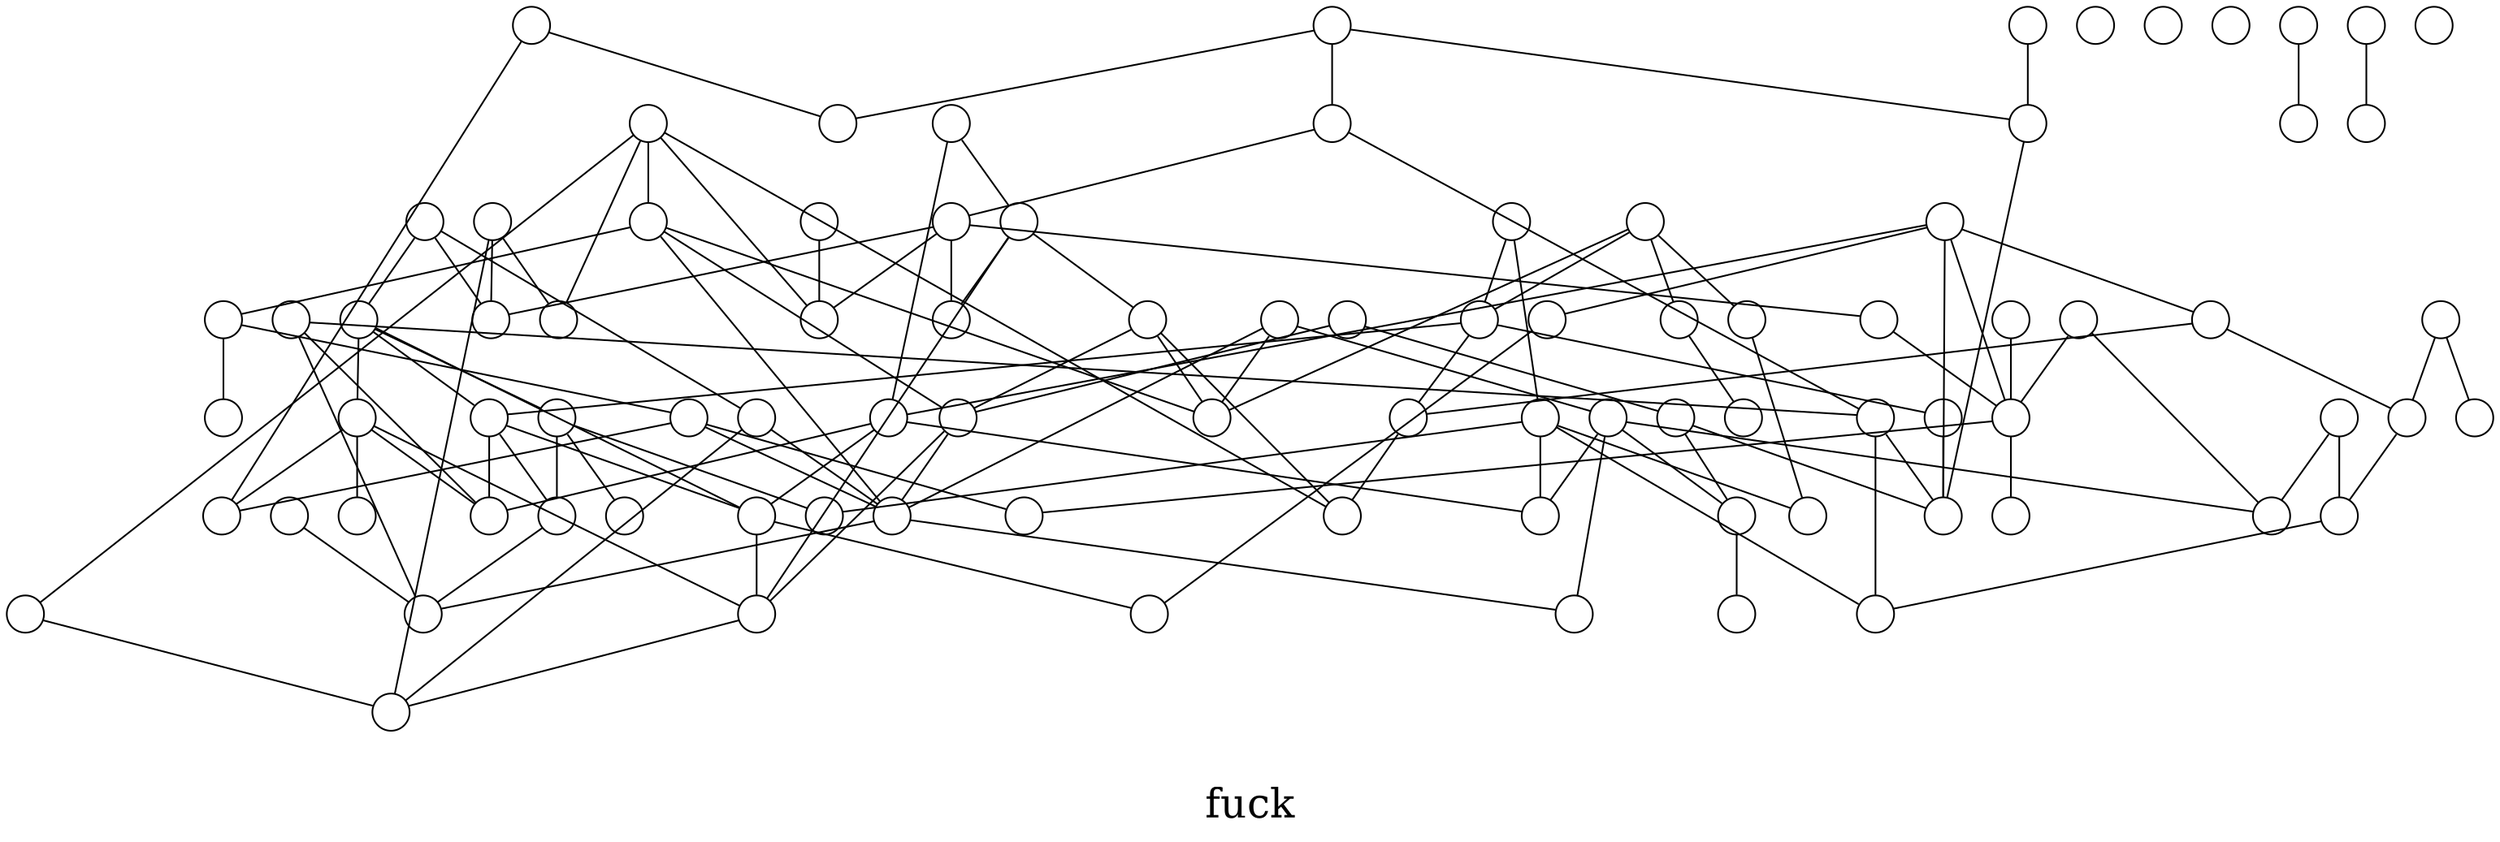 /*****
fuck
*****/

graph G {
  graph [splines=false overlap=false]
  node  [shape=ellipse, width=0.3, height=0.3, label=""]
  0 ;
  1 ;
  2 ;
  3 ;
  4 ;
  5 ;
  6 ;
  7 ;
  8 ;
  9 ;
  10 ;
  11 ;
  12 ;
  13 ;
  14 ;
  15 ;
  16 ;
  17 ;
  18 ;
  19 ;
  20 ;
  21 ;
  22 ;
  23 ;
  24 ;
  25 ;
  26 ;
  27 ;
  28 ;
  29 ;
  30 ;
  31 ;
  32 ;
  33 ;
  34 ;
  35 ;
  36 ;
  37 ;
  38 ;
  39 ;
  40 ;
  41 ;
  42 ;
  43 ;
  44 ;
  45 ;
  46 ;
  47 ;
  48 ;
  49 ;
  50 ;
  51 ;
  52 ;
  53 ;
  54 ;
  55 ;
  56 ;
  57 ;
  58 ;
  59 ;
  60 ;
  61 ;
  62 ;
  63 ;
  64 ;
  65 ;
  66 ;
  67 ;
  68 ;
  69 ;
  70 ;
  71 ;
  72 ;
  73 ;
  74 ;
  75 ;
  76 ;
  77 ;
  78 ;
  79 ;
  80 ;
  81 ;
  82 ;
  83 ;
  84 ;
  85 ;
  86 ;
  87 ;
  88 ;
  89 ;
  0 -- 11;
  0 -- 45;
  0 -- 62;
  1 -- 12;
  2 -- 52;
  2 -- 61;
  2 -- 66;
3;
  4 -- 12;
  4 -- 22;
  4 -- 78;
5;
  6 -- 19;
  6 -- 55;
  6 -- 64;
  7 -- 42;
  8 -- 42;
  8 -- 83;
  9 -- 28;
  9 -- 30;
  9 -- 44;
  9 -- 64;
10;
  11 -- 15;
  11 -- 39;
  11 -- 41;
  11 -- 60;
  12 -- 67;
  13 -- 51;
  13 -- 78;
  14 -- 31;
  14 -- 62;
  14 -- 77;
  15 -- 47;
  15 -- 57;
  15 -- 85;
  16 -- 30;
  16 -- 43;
  17 -- 70;
  17 -- 71;
  18 -- 25;
  18 -- 31;
  18 -- 74;
  18 -- 81;
  18 -- 86;
  19 -- 34;
  19 -- 73;
  19 -- 76;
  19 -- 83;
  20 -- 23;
  20 -- 49;
  21 -- 33;
  22 -- 29;
  22 -- 52;
  23 -- 34;
  23 -- 67;
  24 -- 27;
  24 -- 35;
  25 -- 37;
  25 -- 49;
  25 -- 55;
  25 -- 64;
  26 -- 35;
  26 -- 40;
  26 -- 42;
  26 -- 53;
  26 -- 67;
  27 -- 46;
  27 -- 63;
  27 -- 65;
  28 -- 59;
  29 -- 32;
  29 -- 62;
  29 -- 63;
  29 -- 81;
  30 -- 41;
  30 -- 54;
  30 -- 72;
  32 -- 42;
  34 -- 75;
  35 -- 60;
  35 -- 61;
  35 -- 73;
  36 -- 88;
  37 -- 50;
  37 -- 58;
  38 -- 66;
  39 -- 48;
  39 -- 51;
  39 -- 61;
  39 -- 65;
  40 -- 79;
  41 -- 57;
  41 -- 60;
  41 -- 61;
  42 -- 69;
  42 -- 82;
  43 -- 59;
  43 -- 73;
  43 -- 85;
  43 -- 87;
  44 -- 68;
  45 -- 55;
  45 -- 77;
  46 -- 49;
  46 -- 64;
  46 -- 86;
  49 -- 55;
  49 -- 65;
  50 -- 51;
  50 -- 55;
  50 -- 82;
  52 -- 67;
  52 -- 87;
  53 -- 70;
  53 -- 72;
  54 -- 67;
  55 -- 66;
  55 -- 76;
  56 -- 83;
  56 -- 84;
  57 -- 66;
  60 -- 65;
  60 -- 79;
  65 -- 77;
  70 -- 84;
  72 -- 86;
  74 -- 77;
  80 -- 81;
  84 -- 87;
89;
  label = "\nfuck\n";  fontsize=24;
}
